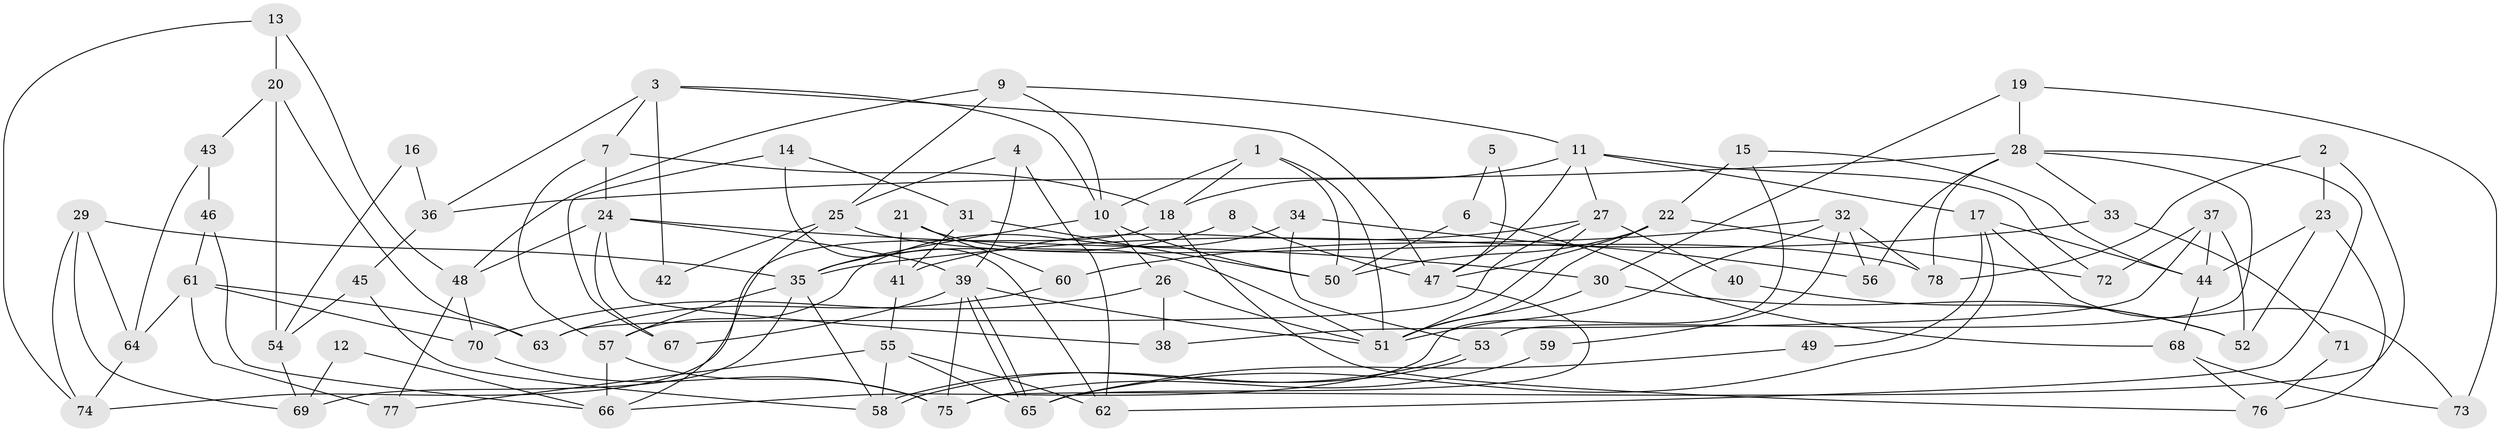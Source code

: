 // coarse degree distribution, {6: 0.14285714285714285, 5: 0.20408163265306123, 3: 0.20408163265306123, 8: 0.04081632653061224, 2: 0.10204081632653061, 7: 0.08163265306122448, 4: 0.14285714285714285, 9: 0.04081632653061224, 10: 0.04081632653061224}
// Generated by graph-tools (version 1.1) at 2025/41/03/06/25 10:41:52]
// undirected, 78 vertices, 156 edges
graph export_dot {
graph [start="1"]
  node [color=gray90,style=filled];
  1;
  2;
  3;
  4;
  5;
  6;
  7;
  8;
  9;
  10;
  11;
  12;
  13;
  14;
  15;
  16;
  17;
  18;
  19;
  20;
  21;
  22;
  23;
  24;
  25;
  26;
  27;
  28;
  29;
  30;
  31;
  32;
  33;
  34;
  35;
  36;
  37;
  38;
  39;
  40;
  41;
  42;
  43;
  44;
  45;
  46;
  47;
  48;
  49;
  50;
  51;
  52;
  53;
  54;
  55;
  56;
  57;
  58;
  59;
  60;
  61;
  62;
  63;
  64;
  65;
  66;
  67;
  68;
  69;
  70;
  71;
  72;
  73;
  74;
  75;
  76;
  77;
  78;
  1 -- 10;
  1 -- 51;
  1 -- 18;
  1 -- 50;
  2 -- 75;
  2 -- 23;
  2 -- 78;
  3 -- 7;
  3 -- 47;
  3 -- 10;
  3 -- 36;
  3 -- 42;
  4 -- 39;
  4 -- 25;
  4 -- 62;
  5 -- 47;
  5 -- 6;
  6 -- 68;
  6 -- 50;
  7 -- 24;
  7 -- 18;
  7 -- 57;
  8 -- 35;
  8 -- 47;
  9 -- 25;
  9 -- 10;
  9 -- 11;
  9 -- 48;
  10 -- 35;
  10 -- 26;
  10 -- 50;
  11 -- 27;
  11 -- 17;
  11 -- 18;
  11 -- 47;
  11 -- 72;
  12 -- 66;
  12 -- 69;
  13 -- 74;
  13 -- 48;
  13 -- 20;
  14 -- 31;
  14 -- 62;
  14 -- 67;
  15 -- 44;
  15 -- 22;
  15 -- 66;
  16 -- 36;
  16 -- 54;
  17 -- 65;
  17 -- 44;
  17 -- 49;
  17 -- 73;
  18 -- 74;
  18 -- 76;
  19 -- 30;
  19 -- 28;
  19 -- 73;
  20 -- 43;
  20 -- 54;
  20 -- 63;
  21 -- 41;
  21 -- 60;
  21 -- 51;
  22 -- 51;
  22 -- 50;
  22 -- 47;
  22 -- 72;
  23 -- 76;
  23 -- 52;
  23 -- 44;
  24 -- 38;
  24 -- 67;
  24 -- 30;
  24 -- 39;
  24 -- 48;
  25 -- 78;
  25 -- 66;
  25 -- 42;
  26 -- 51;
  26 -- 38;
  26 -- 70;
  27 -- 51;
  27 -- 63;
  27 -- 40;
  27 -- 41;
  28 -- 78;
  28 -- 62;
  28 -- 33;
  28 -- 36;
  28 -- 53;
  28 -- 56;
  29 -- 64;
  29 -- 69;
  29 -- 35;
  29 -- 74;
  30 -- 51;
  30 -- 52;
  31 -- 41;
  31 -- 50;
  32 -- 56;
  32 -- 51;
  32 -- 59;
  32 -- 60;
  32 -- 78;
  33 -- 35;
  33 -- 71;
  34 -- 57;
  34 -- 53;
  34 -- 56;
  35 -- 57;
  35 -- 58;
  35 -- 69;
  36 -- 45;
  37 -- 44;
  37 -- 72;
  37 -- 38;
  37 -- 52;
  39 -- 65;
  39 -- 65;
  39 -- 51;
  39 -- 67;
  39 -- 75;
  40 -- 52;
  41 -- 55;
  43 -- 46;
  43 -- 64;
  44 -- 68;
  45 -- 58;
  45 -- 54;
  46 -- 61;
  46 -- 66;
  47 -- 65;
  48 -- 70;
  48 -- 77;
  49 -- 65;
  53 -- 58;
  53 -- 58;
  54 -- 69;
  55 -- 58;
  55 -- 65;
  55 -- 62;
  55 -- 77;
  57 -- 75;
  57 -- 66;
  59 -- 75;
  60 -- 63;
  61 -- 77;
  61 -- 70;
  61 -- 63;
  61 -- 64;
  64 -- 74;
  68 -- 73;
  68 -- 76;
  70 -- 75;
  71 -- 76;
}
